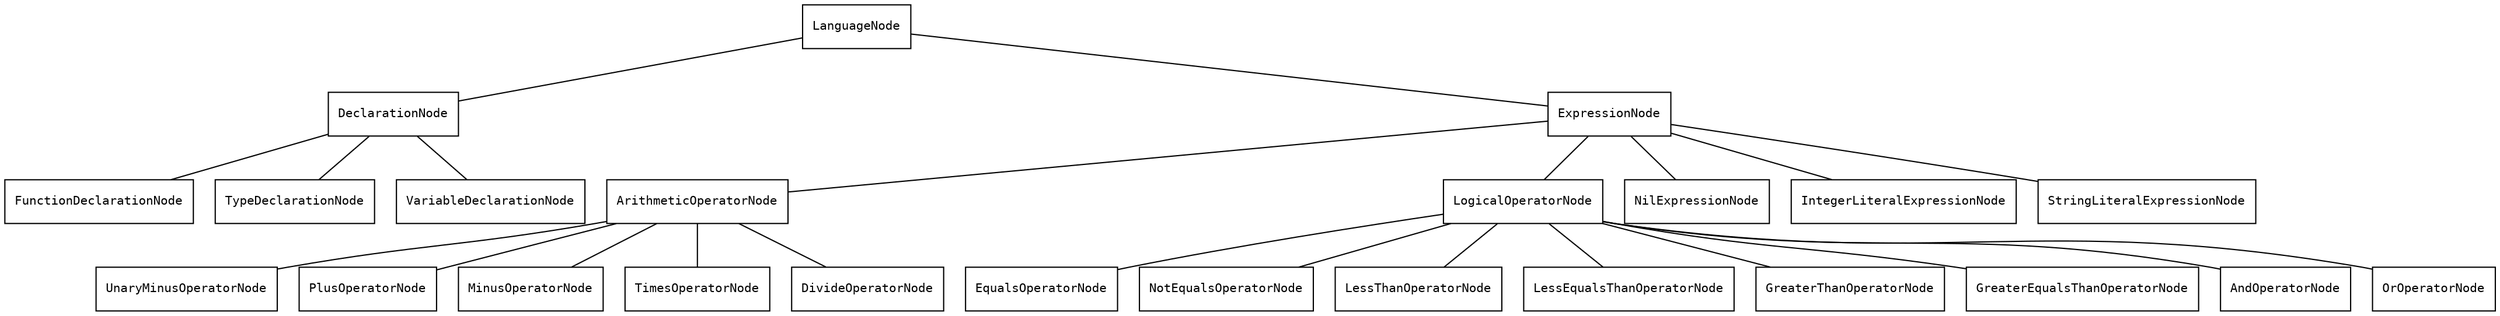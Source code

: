 graph LanguageNodes {
    node [fontname="monospace",fontsize="10",shape="box"];
    edge [fontname="monospace",fontsize="10"];
    
    LanguageNode -- DeclarationNode;
    LanguageNode -- ExpressionNode;
    
    DeclarationNode -- FunctionDeclarationNode;
    DeclarationNode -- TypeDeclarationNode;
    DeclarationNode -- VariableDeclarationNode;
    
    ExpressionNode -- ArithmeticOperatorNode; 
    ExpressionNode -- LogicalOperatorNode;
    ExpressionNode -- NilExpressionNode;
    ExpressionNode -- IntegerLiteralExpressionNode;
    ExpressionNode -- StringLiteralExpressionNode;
    
    ArithmeticOperatorNode -- UnaryMinusOperatorNode;
    ArithmeticOperatorNode -- PlusOperatorNode;
    ArithmeticOperatorNode -- MinusOperatorNode;    
    ArithmeticOperatorNode -- TimesOperatorNode;
    ArithmeticOperatorNode -- DivideOperatorNode;

    LogicalOperatorNode -- EqualsOperatorNode;
    LogicalOperatorNode -- NotEqualsOperatorNode;
    LogicalOperatorNode -- LessThanOperatorNode;
    LogicalOperatorNode -- LessEqualsThanOperatorNode;
    LogicalOperatorNode -- GreaterThanOperatorNode;
    LogicalOperatorNode -- GreaterEqualsThanOperatorNode;
    LogicalOperatorNode -- AndOperatorNode;
    LogicalOperatorNode -- OrOperatorNode;
}
